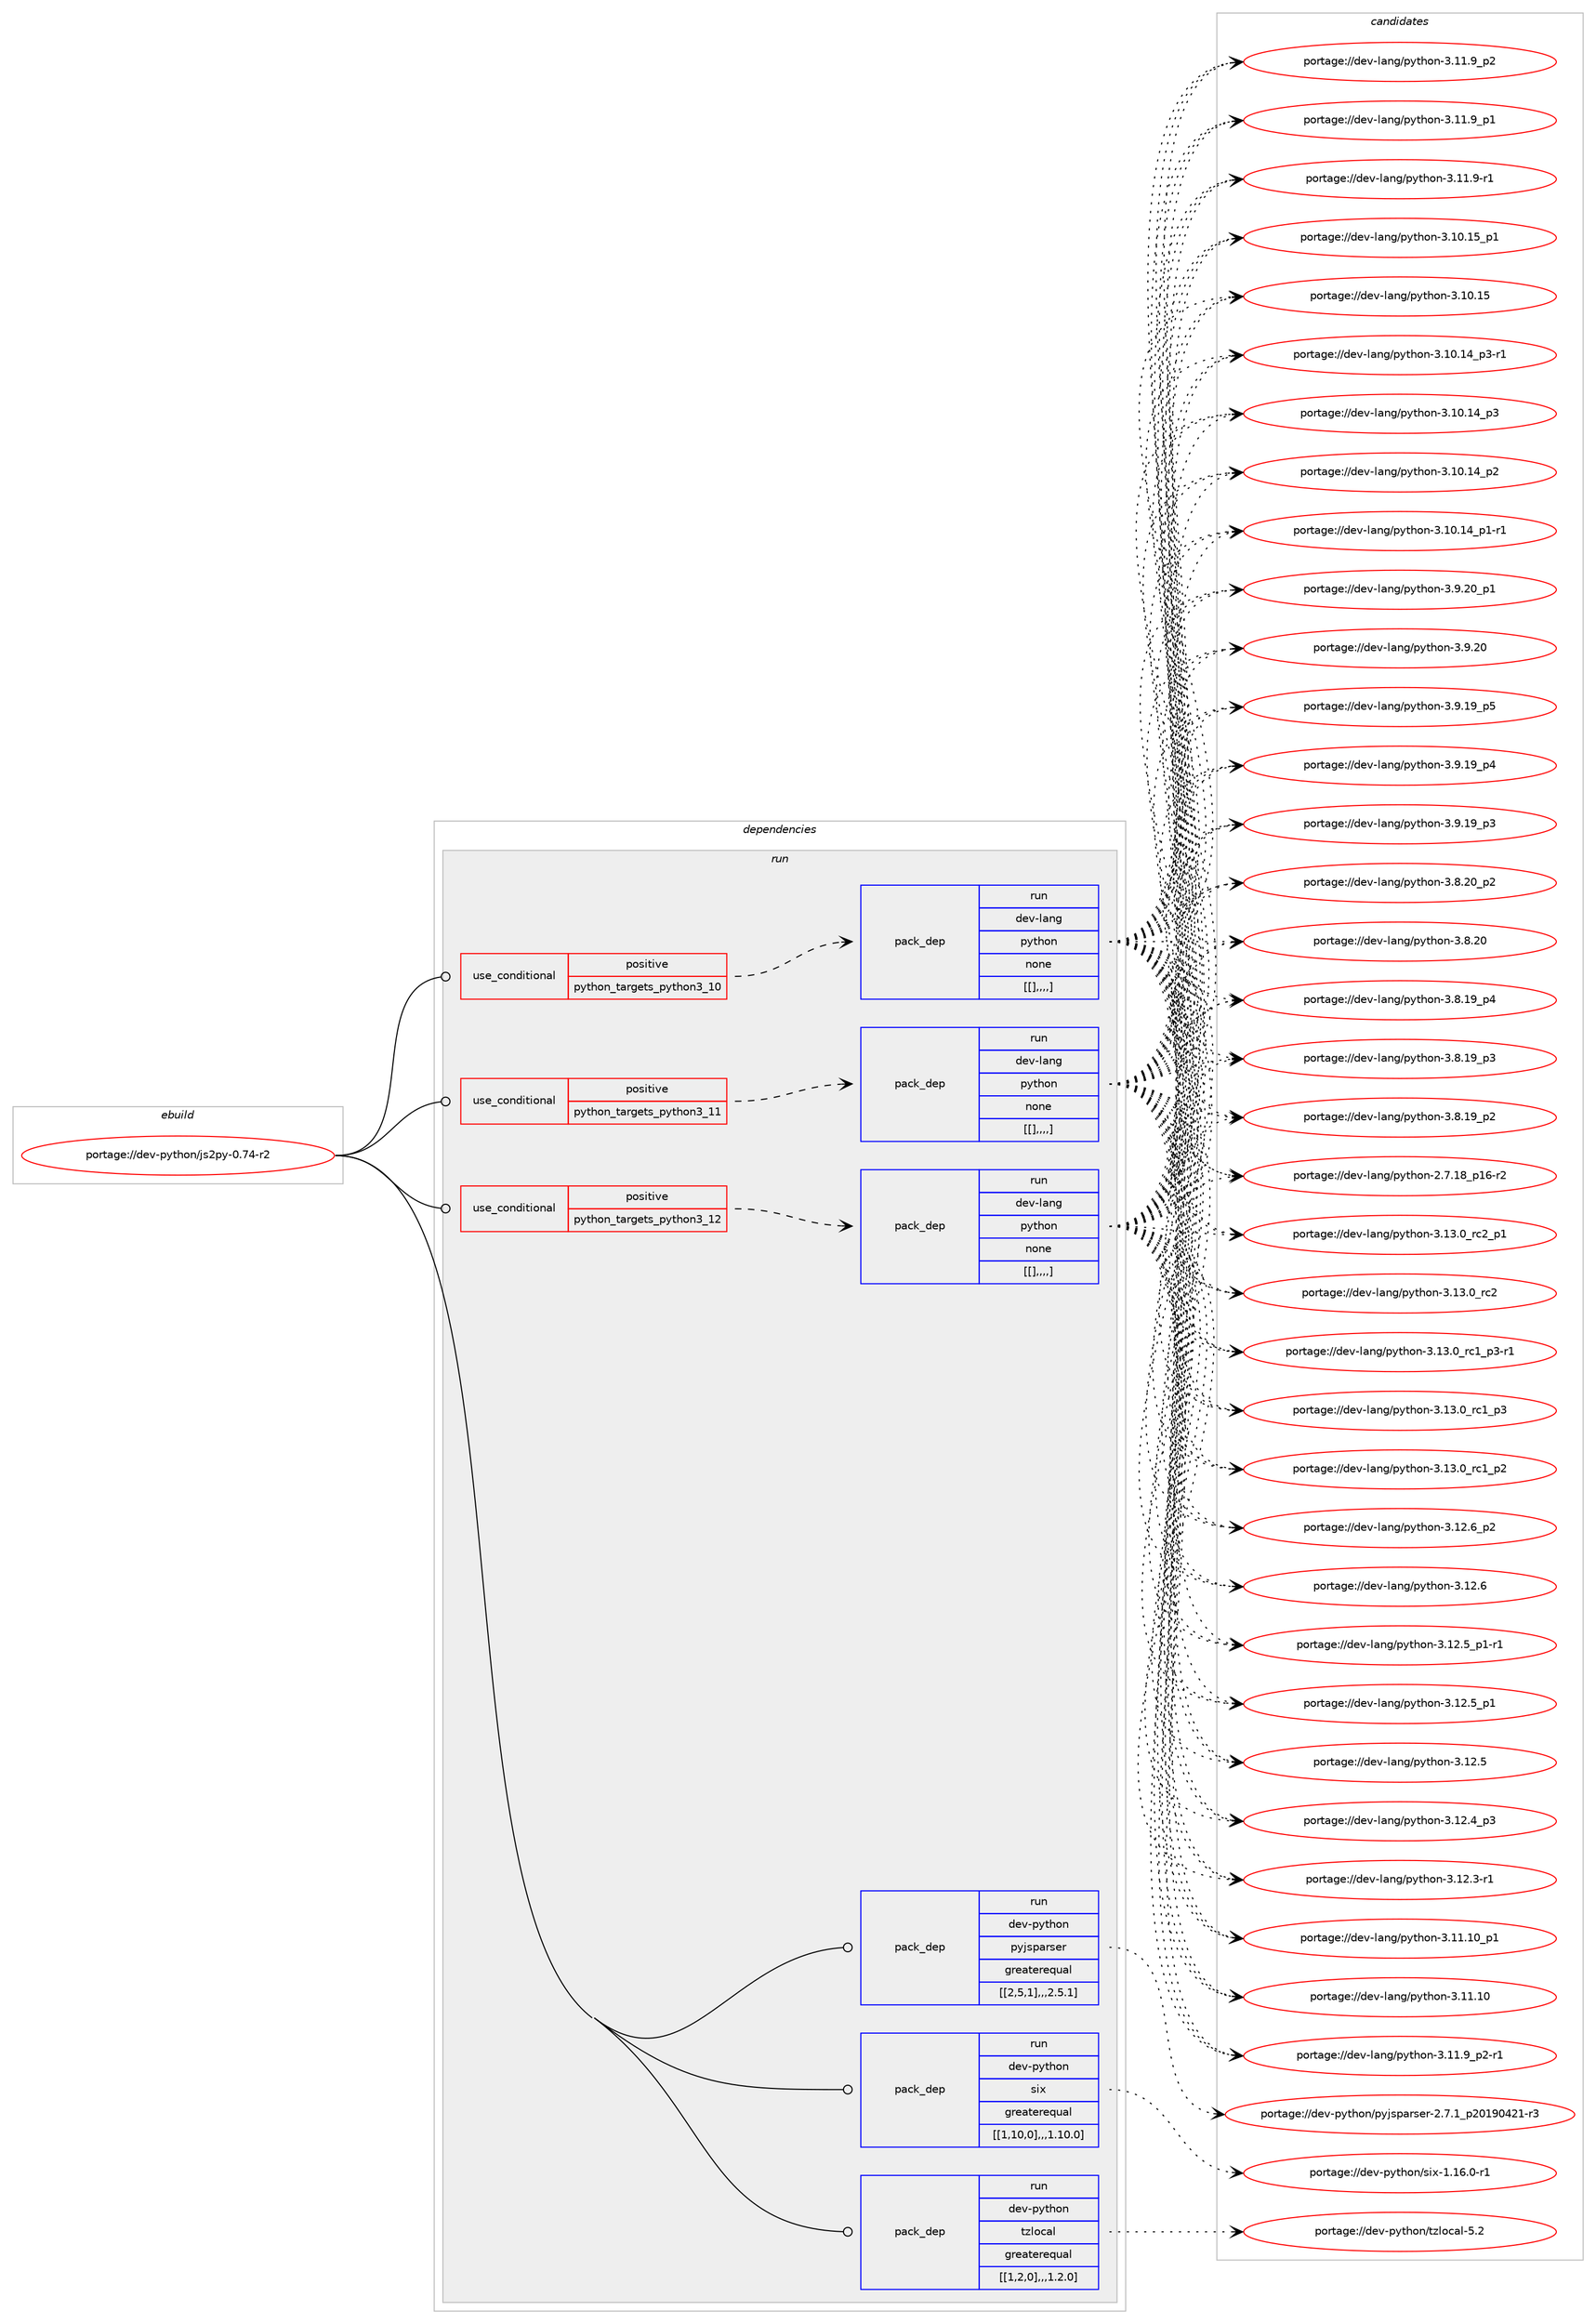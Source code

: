 digraph prolog {

# *************
# Graph options
# *************

newrank=true;
concentrate=true;
compound=true;
graph [rankdir=LR,fontname=Helvetica,fontsize=10,ranksep=1.5];#, ranksep=2.5, nodesep=0.2];
edge  [arrowhead=vee];
node  [fontname=Helvetica,fontsize=10];

# **********
# The ebuild
# **********

subgraph cluster_leftcol {
color=gray;
label=<<i>ebuild</i>>;
id [label="portage://dev-python/js2py-0.74-r2", color=red, width=4, href="../dev-python/js2py-0.74-r2.svg"];
}

# ****************
# The dependencies
# ****************

subgraph cluster_midcol {
color=gray;
label=<<i>dependencies</i>>;
subgraph cluster_compile {
fillcolor="#eeeeee";
style=filled;
label=<<i>compile</i>>;
}
subgraph cluster_compileandrun {
fillcolor="#eeeeee";
style=filled;
label=<<i>compile and run</i>>;
}
subgraph cluster_run {
fillcolor="#eeeeee";
style=filled;
label=<<i>run</i>>;
subgraph cond35064 {
dependency150822 [label=<<TABLE BORDER="0" CELLBORDER="1" CELLSPACING="0" CELLPADDING="4"><TR><TD ROWSPAN="3" CELLPADDING="10">use_conditional</TD></TR><TR><TD>positive</TD></TR><TR><TD>python_targets_python3_10</TD></TR></TABLE>>, shape=none, color=red];
subgraph pack114544 {
dependency150823 [label=<<TABLE BORDER="0" CELLBORDER="1" CELLSPACING="0" CELLPADDING="4" WIDTH="220"><TR><TD ROWSPAN="6" CELLPADDING="30">pack_dep</TD></TR><TR><TD WIDTH="110">run</TD></TR><TR><TD>dev-lang</TD></TR><TR><TD>python</TD></TR><TR><TD>none</TD></TR><TR><TD>[[],,,,]</TD></TR></TABLE>>, shape=none, color=blue];
}
dependency150822:e -> dependency150823:w [weight=20,style="dashed",arrowhead="vee"];
}
id:e -> dependency150822:w [weight=20,style="solid",arrowhead="odot"];
subgraph cond35065 {
dependency150824 [label=<<TABLE BORDER="0" CELLBORDER="1" CELLSPACING="0" CELLPADDING="4"><TR><TD ROWSPAN="3" CELLPADDING="10">use_conditional</TD></TR><TR><TD>positive</TD></TR><TR><TD>python_targets_python3_11</TD></TR></TABLE>>, shape=none, color=red];
subgraph pack114545 {
dependency150825 [label=<<TABLE BORDER="0" CELLBORDER="1" CELLSPACING="0" CELLPADDING="4" WIDTH="220"><TR><TD ROWSPAN="6" CELLPADDING="30">pack_dep</TD></TR><TR><TD WIDTH="110">run</TD></TR><TR><TD>dev-lang</TD></TR><TR><TD>python</TD></TR><TR><TD>none</TD></TR><TR><TD>[[],,,,]</TD></TR></TABLE>>, shape=none, color=blue];
}
dependency150824:e -> dependency150825:w [weight=20,style="dashed",arrowhead="vee"];
}
id:e -> dependency150824:w [weight=20,style="solid",arrowhead="odot"];
subgraph cond35066 {
dependency150826 [label=<<TABLE BORDER="0" CELLBORDER="1" CELLSPACING="0" CELLPADDING="4"><TR><TD ROWSPAN="3" CELLPADDING="10">use_conditional</TD></TR><TR><TD>positive</TD></TR><TR><TD>python_targets_python3_12</TD></TR></TABLE>>, shape=none, color=red];
subgraph pack114546 {
dependency150827 [label=<<TABLE BORDER="0" CELLBORDER="1" CELLSPACING="0" CELLPADDING="4" WIDTH="220"><TR><TD ROWSPAN="6" CELLPADDING="30">pack_dep</TD></TR><TR><TD WIDTH="110">run</TD></TR><TR><TD>dev-lang</TD></TR><TR><TD>python</TD></TR><TR><TD>none</TD></TR><TR><TD>[[],,,,]</TD></TR></TABLE>>, shape=none, color=blue];
}
dependency150826:e -> dependency150827:w [weight=20,style="dashed",arrowhead="vee"];
}
id:e -> dependency150826:w [weight=20,style="solid",arrowhead="odot"];
subgraph pack114547 {
dependency150828 [label=<<TABLE BORDER="0" CELLBORDER="1" CELLSPACING="0" CELLPADDING="4" WIDTH="220"><TR><TD ROWSPAN="6" CELLPADDING="30">pack_dep</TD></TR><TR><TD WIDTH="110">run</TD></TR><TR><TD>dev-python</TD></TR><TR><TD>pyjsparser</TD></TR><TR><TD>greaterequal</TD></TR><TR><TD>[[2,5,1],,,2.5.1]</TD></TR></TABLE>>, shape=none, color=blue];
}
id:e -> dependency150828:w [weight=20,style="solid",arrowhead="odot"];
subgraph pack114548 {
dependency150829 [label=<<TABLE BORDER="0" CELLBORDER="1" CELLSPACING="0" CELLPADDING="4" WIDTH="220"><TR><TD ROWSPAN="6" CELLPADDING="30">pack_dep</TD></TR><TR><TD WIDTH="110">run</TD></TR><TR><TD>dev-python</TD></TR><TR><TD>six</TD></TR><TR><TD>greaterequal</TD></TR><TR><TD>[[1,10,0],,,1.10.0]</TD></TR></TABLE>>, shape=none, color=blue];
}
id:e -> dependency150829:w [weight=20,style="solid",arrowhead="odot"];
subgraph pack114549 {
dependency150830 [label=<<TABLE BORDER="0" CELLBORDER="1" CELLSPACING="0" CELLPADDING="4" WIDTH="220"><TR><TD ROWSPAN="6" CELLPADDING="30">pack_dep</TD></TR><TR><TD WIDTH="110">run</TD></TR><TR><TD>dev-python</TD></TR><TR><TD>tzlocal</TD></TR><TR><TD>greaterequal</TD></TR><TR><TD>[[1,2,0],,,1.2.0]</TD></TR></TABLE>>, shape=none, color=blue];
}
id:e -> dependency150830:w [weight=20,style="solid",arrowhead="odot"];
}
}

# **************
# The candidates
# **************

subgraph cluster_choices {
rank=same;
color=gray;
label=<<i>candidates</i>>;

subgraph choice114544 {
color=black;
nodesep=1;
choice100101118451089711010347112121116104111110455146495146489511499509511249 [label="portage://dev-lang/python-3.13.0_rc2_p1", color=red, width=4,href="../dev-lang/python-3.13.0_rc2_p1.svg"];
choice10010111845108971101034711212111610411111045514649514648951149950 [label="portage://dev-lang/python-3.13.0_rc2", color=red, width=4,href="../dev-lang/python-3.13.0_rc2.svg"];
choice1001011184510897110103471121211161041111104551464951464895114994995112514511449 [label="portage://dev-lang/python-3.13.0_rc1_p3-r1", color=red, width=4,href="../dev-lang/python-3.13.0_rc1_p3-r1.svg"];
choice100101118451089711010347112121116104111110455146495146489511499499511251 [label="portage://dev-lang/python-3.13.0_rc1_p3", color=red, width=4,href="../dev-lang/python-3.13.0_rc1_p3.svg"];
choice100101118451089711010347112121116104111110455146495146489511499499511250 [label="portage://dev-lang/python-3.13.0_rc1_p2", color=red, width=4,href="../dev-lang/python-3.13.0_rc1_p2.svg"];
choice100101118451089711010347112121116104111110455146495046549511250 [label="portage://dev-lang/python-3.12.6_p2", color=red, width=4,href="../dev-lang/python-3.12.6_p2.svg"];
choice10010111845108971101034711212111610411111045514649504654 [label="portage://dev-lang/python-3.12.6", color=red, width=4,href="../dev-lang/python-3.12.6.svg"];
choice1001011184510897110103471121211161041111104551464950465395112494511449 [label="portage://dev-lang/python-3.12.5_p1-r1", color=red, width=4,href="../dev-lang/python-3.12.5_p1-r1.svg"];
choice100101118451089711010347112121116104111110455146495046539511249 [label="portage://dev-lang/python-3.12.5_p1", color=red, width=4,href="../dev-lang/python-3.12.5_p1.svg"];
choice10010111845108971101034711212111610411111045514649504653 [label="portage://dev-lang/python-3.12.5", color=red, width=4,href="../dev-lang/python-3.12.5.svg"];
choice100101118451089711010347112121116104111110455146495046529511251 [label="portage://dev-lang/python-3.12.4_p3", color=red, width=4,href="../dev-lang/python-3.12.4_p3.svg"];
choice100101118451089711010347112121116104111110455146495046514511449 [label="portage://dev-lang/python-3.12.3-r1", color=red, width=4,href="../dev-lang/python-3.12.3-r1.svg"];
choice10010111845108971101034711212111610411111045514649494649489511249 [label="portage://dev-lang/python-3.11.10_p1", color=red, width=4,href="../dev-lang/python-3.11.10_p1.svg"];
choice1001011184510897110103471121211161041111104551464949464948 [label="portage://dev-lang/python-3.11.10", color=red, width=4,href="../dev-lang/python-3.11.10.svg"];
choice1001011184510897110103471121211161041111104551464949465795112504511449 [label="portage://dev-lang/python-3.11.9_p2-r1", color=red, width=4,href="../dev-lang/python-3.11.9_p2-r1.svg"];
choice100101118451089711010347112121116104111110455146494946579511250 [label="portage://dev-lang/python-3.11.9_p2", color=red, width=4,href="../dev-lang/python-3.11.9_p2.svg"];
choice100101118451089711010347112121116104111110455146494946579511249 [label="portage://dev-lang/python-3.11.9_p1", color=red, width=4,href="../dev-lang/python-3.11.9_p1.svg"];
choice100101118451089711010347112121116104111110455146494946574511449 [label="portage://dev-lang/python-3.11.9-r1", color=red, width=4,href="../dev-lang/python-3.11.9-r1.svg"];
choice10010111845108971101034711212111610411111045514649484649539511249 [label="portage://dev-lang/python-3.10.15_p1", color=red, width=4,href="../dev-lang/python-3.10.15_p1.svg"];
choice1001011184510897110103471121211161041111104551464948464953 [label="portage://dev-lang/python-3.10.15", color=red, width=4,href="../dev-lang/python-3.10.15.svg"];
choice100101118451089711010347112121116104111110455146494846495295112514511449 [label="portage://dev-lang/python-3.10.14_p3-r1", color=red, width=4,href="../dev-lang/python-3.10.14_p3-r1.svg"];
choice10010111845108971101034711212111610411111045514649484649529511251 [label="portage://dev-lang/python-3.10.14_p3", color=red, width=4,href="../dev-lang/python-3.10.14_p3.svg"];
choice10010111845108971101034711212111610411111045514649484649529511250 [label="portage://dev-lang/python-3.10.14_p2", color=red, width=4,href="../dev-lang/python-3.10.14_p2.svg"];
choice100101118451089711010347112121116104111110455146494846495295112494511449 [label="portage://dev-lang/python-3.10.14_p1-r1", color=red, width=4,href="../dev-lang/python-3.10.14_p1-r1.svg"];
choice100101118451089711010347112121116104111110455146574650489511249 [label="portage://dev-lang/python-3.9.20_p1", color=red, width=4,href="../dev-lang/python-3.9.20_p1.svg"];
choice10010111845108971101034711212111610411111045514657465048 [label="portage://dev-lang/python-3.9.20", color=red, width=4,href="../dev-lang/python-3.9.20.svg"];
choice100101118451089711010347112121116104111110455146574649579511253 [label="portage://dev-lang/python-3.9.19_p5", color=red, width=4,href="../dev-lang/python-3.9.19_p5.svg"];
choice100101118451089711010347112121116104111110455146574649579511252 [label="portage://dev-lang/python-3.9.19_p4", color=red, width=4,href="../dev-lang/python-3.9.19_p4.svg"];
choice100101118451089711010347112121116104111110455146574649579511251 [label="portage://dev-lang/python-3.9.19_p3", color=red, width=4,href="../dev-lang/python-3.9.19_p3.svg"];
choice100101118451089711010347112121116104111110455146564650489511250 [label="portage://dev-lang/python-3.8.20_p2", color=red, width=4,href="../dev-lang/python-3.8.20_p2.svg"];
choice10010111845108971101034711212111610411111045514656465048 [label="portage://dev-lang/python-3.8.20", color=red, width=4,href="../dev-lang/python-3.8.20.svg"];
choice100101118451089711010347112121116104111110455146564649579511252 [label="portage://dev-lang/python-3.8.19_p4", color=red, width=4,href="../dev-lang/python-3.8.19_p4.svg"];
choice100101118451089711010347112121116104111110455146564649579511251 [label="portage://dev-lang/python-3.8.19_p3", color=red, width=4,href="../dev-lang/python-3.8.19_p3.svg"];
choice100101118451089711010347112121116104111110455146564649579511250 [label="portage://dev-lang/python-3.8.19_p2", color=red, width=4,href="../dev-lang/python-3.8.19_p2.svg"];
choice100101118451089711010347112121116104111110455046554649569511249544511450 [label="portage://dev-lang/python-2.7.18_p16-r2", color=red, width=4,href="../dev-lang/python-2.7.18_p16-r2.svg"];
dependency150823:e -> choice100101118451089711010347112121116104111110455146495146489511499509511249:w [style=dotted,weight="100"];
dependency150823:e -> choice10010111845108971101034711212111610411111045514649514648951149950:w [style=dotted,weight="100"];
dependency150823:e -> choice1001011184510897110103471121211161041111104551464951464895114994995112514511449:w [style=dotted,weight="100"];
dependency150823:e -> choice100101118451089711010347112121116104111110455146495146489511499499511251:w [style=dotted,weight="100"];
dependency150823:e -> choice100101118451089711010347112121116104111110455146495146489511499499511250:w [style=dotted,weight="100"];
dependency150823:e -> choice100101118451089711010347112121116104111110455146495046549511250:w [style=dotted,weight="100"];
dependency150823:e -> choice10010111845108971101034711212111610411111045514649504654:w [style=dotted,weight="100"];
dependency150823:e -> choice1001011184510897110103471121211161041111104551464950465395112494511449:w [style=dotted,weight="100"];
dependency150823:e -> choice100101118451089711010347112121116104111110455146495046539511249:w [style=dotted,weight="100"];
dependency150823:e -> choice10010111845108971101034711212111610411111045514649504653:w [style=dotted,weight="100"];
dependency150823:e -> choice100101118451089711010347112121116104111110455146495046529511251:w [style=dotted,weight="100"];
dependency150823:e -> choice100101118451089711010347112121116104111110455146495046514511449:w [style=dotted,weight="100"];
dependency150823:e -> choice10010111845108971101034711212111610411111045514649494649489511249:w [style=dotted,weight="100"];
dependency150823:e -> choice1001011184510897110103471121211161041111104551464949464948:w [style=dotted,weight="100"];
dependency150823:e -> choice1001011184510897110103471121211161041111104551464949465795112504511449:w [style=dotted,weight="100"];
dependency150823:e -> choice100101118451089711010347112121116104111110455146494946579511250:w [style=dotted,weight="100"];
dependency150823:e -> choice100101118451089711010347112121116104111110455146494946579511249:w [style=dotted,weight="100"];
dependency150823:e -> choice100101118451089711010347112121116104111110455146494946574511449:w [style=dotted,weight="100"];
dependency150823:e -> choice10010111845108971101034711212111610411111045514649484649539511249:w [style=dotted,weight="100"];
dependency150823:e -> choice1001011184510897110103471121211161041111104551464948464953:w [style=dotted,weight="100"];
dependency150823:e -> choice100101118451089711010347112121116104111110455146494846495295112514511449:w [style=dotted,weight="100"];
dependency150823:e -> choice10010111845108971101034711212111610411111045514649484649529511251:w [style=dotted,weight="100"];
dependency150823:e -> choice10010111845108971101034711212111610411111045514649484649529511250:w [style=dotted,weight="100"];
dependency150823:e -> choice100101118451089711010347112121116104111110455146494846495295112494511449:w [style=dotted,weight="100"];
dependency150823:e -> choice100101118451089711010347112121116104111110455146574650489511249:w [style=dotted,weight="100"];
dependency150823:e -> choice10010111845108971101034711212111610411111045514657465048:w [style=dotted,weight="100"];
dependency150823:e -> choice100101118451089711010347112121116104111110455146574649579511253:w [style=dotted,weight="100"];
dependency150823:e -> choice100101118451089711010347112121116104111110455146574649579511252:w [style=dotted,weight="100"];
dependency150823:e -> choice100101118451089711010347112121116104111110455146574649579511251:w [style=dotted,weight="100"];
dependency150823:e -> choice100101118451089711010347112121116104111110455146564650489511250:w [style=dotted,weight="100"];
dependency150823:e -> choice10010111845108971101034711212111610411111045514656465048:w [style=dotted,weight="100"];
dependency150823:e -> choice100101118451089711010347112121116104111110455146564649579511252:w [style=dotted,weight="100"];
dependency150823:e -> choice100101118451089711010347112121116104111110455146564649579511251:w [style=dotted,weight="100"];
dependency150823:e -> choice100101118451089711010347112121116104111110455146564649579511250:w [style=dotted,weight="100"];
dependency150823:e -> choice100101118451089711010347112121116104111110455046554649569511249544511450:w [style=dotted,weight="100"];
}
subgraph choice114545 {
color=black;
nodesep=1;
choice100101118451089711010347112121116104111110455146495146489511499509511249 [label="portage://dev-lang/python-3.13.0_rc2_p1", color=red, width=4,href="../dev-lang/python-3.13.0_rc2_p1.svg"];
choice10010111845108971101034711212111610411111045514649514648951149950 [label="portage://dev-lang/python-3.13.0_rc2", color=red, width=4,href="../dev-lang/python-3.13.0_rc2.svg"];
choice1001011184510897110103471121211161041111104551464951464895114994995112514511449 [label="portage://dev-lang/python-3.13.0_rc1_p3-r1", color=red, width=4,href="../dev-lang/python-3.13.0_rc1_p3-r1.svg"];
choice100101118451089711010347112121116104111110455146495146489511499499511251 [label="portage://dev-lang/python-3.13.0_rc1_p3", color=red, width=4,href="../dev-lang/python-3.13.0_rc1_p3.svg"];
choice100101118451089711010347112121116104111110455146495146489511499499511250 [label="portage://dev-lang/python-3.13.0_rc1_p2", color=red, width=4,href="../dev-lang/python-3.13.0_rc1_p2.svg"];
choice100101118451089711010347112121116104111110455146495046549511250 [label="portage://dev-lang/python-3.12.6_p2", color=red, width=4,href="../dev-lang/python-3.12.6_p2.svg"];
choice10010111845108971101034711212111610411111045514649504654 [label="portage://dev-lang/python-3.12.6", color=red, width=4,href="../dev-lang/python-3.12.6.svg"];
choice1001011184510897110103471121211161041111104551464950465395112494511449 [label="portage://dev-lang/python-3.12.5_p1-r1", color=red, width=4,href="../dev-lang/python-3.12.5_p1-r1.svg"];
choice100101118451089711010347112121116104111110455146495046539511249 [label="portage://dev-lang/python-3.12.5_p1", color=red, width=4,href="../dev-lang/python-3.12.5_p1.svg"];
choice10010111845108971101034711212111610411111045514649504653 [label="portage://dev-lang/python-3.12.5", color=red, width=4,href="../dev-lang/python-3.12.5.svg"];
choice100101118451089711010347112121116104111110455146495046529511251 [label="portage://dev-lang/python-3.12.4_p3", color=red, width=4,href="../dev-lang/python-3.12.4_p3.svg"];
choice100101118451089711010347112121116104111110455146495046514511449 [label="portage://dev-lang/python-3.12.3-r1", color=red, width=4,href="../dev-lang/python-3.12.3-r1.svg"];
choice10010111845108971101034711212111610411111045514649494649489511249 [label="portage://dev-lang/python-3.11.10_p1", color=red, width=4,href="../dev-lang/python-3.11.10_p1.svg"];
choice1001011184510897110103471121211161041111104551464949464948 [label="portage://dev-lang/python-3.11.10", color=red, width=4,href="../dev-lang/python-3.11.10.svg"];
choice1001011184510897110103471121211161041111104551464949465795112504511449 [label="portage://dev-lang/python-3.11.9_p2-r1", color=red, width=4,href="../dev-lang/python-3.11.9_p2-r1.svg"];
choice100101118451089711010347112121116104111110455146494946579511250 [label="portage://dev-lang/python-3.11.9_p2", color=red, width=4,href="../dev-lang/python-3.11.9_p2.svg"];
choice100101118451089711010347112121116104111110455146494946579511249 [label="portage://dev-lang/python-3.11.9_p1", color=red, width=4,href="../dev-lang/python-3.11.9_p1.svg"];
choice100101118451089711010347112121116104111110455146494946574511449 [label="portage://dev-lang/python-3.11.9-r1", color=red, width=4,href="../dev-lang/python-3.11.9-r1.svg"];
choice10010111845108971101034711212111610411111045514649484649539511249 [label="portage://dev-lang/python-3.10.15_p1", color=red, width=4,href="../dev-lang/python-3.10.15_p1.svg"];
choice1001011184510897110103471121211161041111104551464948464953 [label="portage://dev-lang/python-3.10.15", color=red, width=4,href="../dev-lang/python-3.10.15.svg"];
choice100101118451089711010347112121116104111110455146494846495295112514511449 [label="portage://dev-lang/python-3.10.14_p3-r1", color=red, width=4,href="../dev-lang/python-3.10.14_p3-r1.svg"];
choice10010111845108971101034711212111610411111045514649484649529511251 [label="portage://dev-lang/python-3.10.14_p3", color=red, width=4,href="../dev-lang/python-3.10.14_p3.svg"];
choice10010111845108971101034711212111610411111045514649484649529511250 [label="portage://dev-lang/python-3.10.14_p2", color=red, width=4,href="../dev-lang/python-3.10.14_p2.svg"];
choice100101118451089711010347112121116104111110455146494846495295112494511449 [label="portage://dev-lang/python-3.10.14_p1-r1", color=red, width=4,href="../dev-lang/python-3.10.14_p1-r1.svg"];
choice100101118451089711010347112121116104111110455146574650489511249 [label="portage://dev-lang/python-3.9.20_p1", color=red, width=4,href="../dev-lang/python-3.9.20_p1.svg"];
choice10010111845108971101034711212111610411111045514657465048 [label="portage://dev-lang/python-3.9.20", color=red, width=4,href="../dev-lang/python-3.9.20.svg"];
choice100101118451089711010347112121116104111110455146574649579511253 [label="portage://dev-lang/python-3.9.19_p5", color=red, width=4,href="../dev-lang/python-3.9.19_p5.svg"];
choice100101118451089711010347112121116104111110455146574649579511252 [label="portage://dev-lang/python-3.9.19_p4", color=red, width=4,href="../dev-lang/python-3.9.19_p4.svg"];
choice100101118451089711010347112121116104111110455146574649579511251 [label="portage://dev-lang/python-3.9.19_p3", color=red, width=4,href="../dev-lang/python-3.9.19_p3.svg"];
choice100101118451089711010347112121116104111110455146564650489511250 [label="portage://dev-lang/python-3.8.20_p2", color=red, width=4,href="../dev-lang/python-3.8.20_p2.svg"];
choice10010111845108971101034711212111610411111045514656465048 [label="portage://dev-lang/python-3.8.20", color=red, width=4,href="../dev-lang/python-3.8.20.svg"];
choice100101118451089711010347112121116104111110455146564649579511252 [label="portage://dev-lang/python-3.8.19_p4", color=red, width=4,href="../dev-lang/python-3.8.19_p4.svg"];
choice100101118451089711010347112121116104111110455146564649579511251 [label="portage://dev-lang/python-3.8.19_p3", color=red, width=4,href="../dev-lang/python-3.8.19_p3.svg"];
choice100101118451089711010347112121116104111110455146564649579511250 [label="portage://dev-lang/python-3.8.19_p2", color=red, width=4,href="../dev-lang/python-3.8.19_p2.svg"];
choice100101118451089711010347112121116104111110455046554649569511249544511450 [label="portage://dev-lang/python-2.7.18_p16-r2", color=red, width=4,href="../dev-lang/python-2.7.18_p16-r2.svg"];
dependency150825:e -> choice100101118451089711010347112121116104111110455146495146489511499509511249:w [style=dotted,weight="100"];
dependency150825:e -> choice10010111845108971101034711212111610411111045514649514648951149950:w [style=dotted,weight="100"];
dependency150825:e -> choice1001011184510897110103471121211161041111104551464951464895114994995112514511449:w [style=dotted,weight="100"];
dependency150825:e -> choice100101118451089711010347112121116104111110455146495146489511499499511251:w [style=dotted,weight="100"];
dependency150825:e -> choice100101118451089711010347112121116104111110455146495146489511499499511250:w [style=dotted,weight="100"];
dependency150825:e -> choice100101118451089711010347112121116104111110455146495046549511250:w [style=dotted,weight="100"];
dependency150825:e -> choice10010111845108971101034711212111610411111045514649504654:w [style=dotted,weight="100"];
dependency150825:e -> choice1001011184510897110103471121211161041111104551464950465395112494511449:w [style=dotted,weight="100"];
dependency150825:e -> choice100101118451089711010347112121116104111110455146495046539511249:w [style=dotted,weight="100"];
dependency150825:e -> choice10010111845108971101034711212111610411111045514649504653:w [style=dotted,weight="100"];
dependency150825:e -> choice100101118451089711010347112121116104111110455146495046529511251:w [style=dotted,weight="100"];
dependency150825:e -> choice100101118451089711010347112121116104111110455146495046514511449:w [style=dotted,weight="100"];
dependency150825:e -> choice10010111845108971101034711212111610411111045514649494649489511249:w [style=dotted,weight="100"];
dependency150825:e -> choice1001011184510897110103471121211161041111104551464949464948:w [style=dotted,weight="100"];
dependency150825:e -> choice1001011184510897110103471121211161041111104551464949465795112504511449:w [style=dotted,weight="100"];
dependency150825:e -> choice100101118451089711010347112121116104111110455146494946579511250:w [style=dotted,weight="100"];
dependency150825:e -> choice100101118451089711010347112121116104111110455146494946579511249:w [style=dotted,weight="100"];
dependency150825:e -> choice100101118451089711010347112121116104111110455146494946574511449:w [style=dotted,weight="100"];
dependency150825:e -> choice10010111845108971101034711212111610411111045514649484649539511249:w [style=dotted,weight="100"];
dependency150825:e -> choice1001011184510897110103471121211161041111104551464948464953:w [style=dotted,weight="100"];
dependency150825:e -> choice100101118451089711010347112121116104111110455146494846495295112514511449:w [style=dotted,weight="100"];
dependency150825:e -> choice10010111845108971101034711212111610411111045514649484649529511251:w [style=dotted,weight="100"];
dependency150825:e -> choice10010111845108971101034711212111610411111045514649484649529511250:w [style=dotted,weight="100"];
dependency150825:e -> choice100101118451089711010347112121116104111110455146494846495295112494511449:w [style=dotted,weight="100"];
dependency150825:e -> choice100101118451089711010347112121116104111110455146574650489511249:w [style=dotted,weight="100"];
dependency150825:e -> choice10010111845108971101034711212111610411111045514657465048:w [style=dotted,weight="100"];
dependency150825:e -> choice100101118451089711010347112121116104111110455146574649579511253:w [style=dotted,weight="100"];
dependency150825:e -> choice100101118451089711010347112121116104111110455146574649579511252:w [style=dotted,weight="100"];
dependency150825:e -> choice100101118451089711010347112121116104111110455146574649579511251:w [style=dotted,weight="100"];
dependency150825:e -> choice100101118451089711010347112121116104111110455146564650489511250:w [style=dotted,weight="100"];
dependency150825:e -> choice10010111845108971101034711212111610411111045514656465048:w [style=dotted,weight="100"];
dependency150825:e -> choice100101118451089711010347112121116104111110455146564649579511252:w [style=dotted,weight="100"];
dependency150825:e -> choice100101118451089711010347112121116104111110455146564649579511251:w [style=dotted,weight="100"];
dependency150825:e -> choice100101118451089711010347112121116104111110455146564649579511250:w [style=dotted,weight="100"];
dependency150825:e -> choice100101118451089711010347112121116104111110455046554649569511249544511450:w [style=dotted,weight="100"];
}
subgraph choice114546 {
color=black;
nodesep=1;
choice100101118451089711010347112121116104111110455146495146489511499509511249 [label="portage://dev-lang/python-3.13.0_rc2_p1", color=red, width=4,href="../dev-lang/python-3.13.0_rc2_p1.svg"];
choice10010111845108971101034711212111610411111045514649514648951149950 [label="portage://dev-lang/python-3.13.0_rc2", color=red, width=4,href="../dev-lang/python-3.13.0_rc2.svg"];
choice1001011184510897110103471121211161041111104551464951464895114994995112514511449 [label="portage://dev-lang/python-3.13.0_rc1_p3-r1", color=red, width=4,href="../dev-lang/python-3.13.0_rc1_p3-r1.svg"];
choice100101118451089711010347112121116104111110455146495146489511499499511251 [label="portage://dev-lang/python-3.13.0_rc1_p3", color=red, width=4,href="../dev-lang/python-3.13.0_rc1_p3.svg"];
choice100101118451089711010347112121116104111110455146495146489511499499511250 [label="portage://dev-lang/python-3.13.0_rc1_p2", color=red, width=4,href="../dev-lang/python-3.13.0_rc1_p2.svg"];
choice100101118451089711010347112121116104111110455146495046549511250 [label="portage://dev-lang/python-3.12.6_p2", color=red, width=4,href="../dev-lang/python-3.12.6_p2.svg"];
choice10010111845108971101034711212111610411111045514649504654 [label="portage://dev-lang/python-3.12.6", color=red, width=4,href="../dev-lang/python-3.12.6.svg"];
choice1001011184510897110103471121211161041111104551464950465395112494511449 [label="portage://dev-lang/python-3.12.5_p1-r1", color=red, width=4,href="../dev-lang/python-3.12.5_p1-r1.svg"];
choice100101118451089711010347112121116104111110455146495046539511249 [label="portage://dev-lang/python-3.12.5_p1", color=red, width=4,href="../dev-lang/python-3.12.5_p1.svg"];
choice10010111845108971101034711212111610411111045514649504653 [label="portage://dev-lang/python-3.12.5", color=red, width=4,href="../dev-lang/python-3.12.5.svg"];
choice100101118451089711010347112121116104111110455146495046529511251 [label="portage://dev-lang/python-3.12.4_p3", color=red, width=4,href="../dev-lang/python-3.12.4_p3.svg"];
choice100101118451089711010347112121116104111110455146495046514511449 [label="portage://dev-lang/python-3.12.3-r1", color=red, width=4,href="../dev-lang/python-3.12.3-r1.svg"];
choice10010111845108971101034711212111610411111045514649494649489511249 [label="portage://dev-lang/python-3.11.10_p1", color=red, width=4,href="../dev-lang/python-3.11.10_p1.svg"];
choice1001011184510897110103471121211161041111104551464949464948 [label="portage://dev-lang/python-3.11.10", color=red, width=4,href="../dev-lang/python-3.11.10.svg"];
choice1001011184510897110103471121211161041111104551464949465795112504511449 [label="portage://dev-lang/python-3.11.9_p2-r1", color=red, width=4,href="../dev-lang/python-3.11.9_p2-r1.svg"];
choice100101118451089711010347112121116104111110455146494946579511250 [label="portage://dev-lang/python-3.11.9_p2", color=red, width=4,href="../dev-lang/python-3.11.9_p2.svg"];
choice100101118451089711010347112121116104111110455146494946579511249 [label="portage://dev-lang/python-3.11.9_p1", color=red, width=4,href="../dev-lang/python-3.11.9_p1.svg"];
choice100101118451089711010347112121116104111110455146494946574511449 [label="portage://dev-lang/python-3.11.9-r1", color=red, width=4,href="../dev-lang/python-3.11.9-r1.svg"];
choice10010111845108971101034711212111610411111045514649484649539511249 [label="portage://dev-lang/python-3.10.15_p1", color=red, width=4,href="../dev-lang/python-3.10.15_p1.svg"];
choice1001011184510897110103471121211161041111104551464948464953 [label="portage://dev-lang/python-3.10.15", color=red, width=4,href="../dev-lang/python-3.10.15.svg"];
choice100101118451089711010347112121116104111110455146494846495295112514511449 [label="portage://dev-lang/python-3.10.14_p3-r1", color=red, width=4,href="../dev-lang/python-3.10.14_p3-r1.svg"];
choice10010111845108971101034711212111610411111045514649484649529511251 [label="portage://dev-lang/python-3.10.14_p3", color=red, width=4,href="../dev-lang/python-3.10.14_p3.svg"];
choice10010111845108971101034711212111610411111045514649484649529511250 [label="portage://dev-lang/python-3.10.14_p2", color=red, width=4,href="../dev-lang/python-3.10.14_p2.svg"];
choice100101118451089711010347112121116104111110455146494846495295112494511449 [label="portage://dev-lang/python-3.10.14_p1-r1", color=red, width=4,href="../dev-lang/python-3.10.14_p1-r1.svg"];
choice100101118451089711010347112121116104111110455146574650489511249 [label="portage://dev-lang/python-3.9.20_p1", color=red, width=4,href="../dev-lang/python-3.9.20_p1.svg"];
choice10010111845108971101034711212111610411111045514657465048 [label="portage://dev-lang/python-3.9.20", color=red, width=4,href="../dev-lang/python-3.9.20.svg"];
choice100101118451089711010347112121116104111110455146574649579511253 [label="portage://dev-lang/python-3.9.19_p5", color=red, width=4,href="../dev-lang/python-3.9.19_p5.svg"];
choice100101118451089711010347112121116104111110455146574649579511252 [label="portage://dev-lang/python-3.9.19_p4", color=red, width=4,href="../dev-lang/python-3.9.19_p4.svg"];
choice100101118451089711010347112121116104111110455146574649579511251 [label="portage://dev-lang/python-3.9.19_p3", color=red, width=4,href="../dev-lang/python-3.9.19_p3.svg"];
choice100101118451089711010347112121116104111110455146564650489511250 [label="portage://dev-lang/python-3.8.20_p2", color=red, width=4,href="../dev-lang/python-3.8.20_p2.svg"];
choice10010111845108971101034711212111610411111045514656465048 [label="portage://dev-lang/python-3.8.20", color=red, width=4,href="../dev-lang/python-3.8.20.svg"];
choice100101118451089711010347112121116104111110455146564649579511252 [label="portage://dev-lang/python-3.8.19_p4", color=red, width=4,href="../dev-lang/python-3.8.19_p4.svg"];
choice100101118451089711010347112121116104111110455146564649579511251 [label="portage://dev-lang/python-3.8.19_p3", color=red, width=4,href="../dev-lang/python-3.8.19_p3.svg"];
choice100101118451089711010347112121116104111110455146564649579511250 [label="portage://dev-lang/python-3.8.19_p2", color=red, width=4,href="../dev-lang/python-3.8.19_p2.svg"];
choice100101118451089711010347112121116104111110455046554649569511249544511450 [label="portage://dev-lang/python-2.7.18_p16-r2", color=red, width=4,href="../dev-lang/python-2.7.18_p16-r2.svg"];
dependency150827:e -> choice100101118451089711010347112121116104111110455146495146489511499509511249:w [style=dotted,weight="100"];
dependency150827:e -> choice10010111845108971101034711212111610411111045514649514648951149950:w [style=dotted,weight="100"];
dependency150827:e -> choice1001011184510897110103471121211161041111104551464951464895114994995112514511449:w [style=dotted,weight="100"];
dependency150827:e -> choice100101118451089711010347112121116104111110455146495146489511499499511251:w [style=dotted,weight="100"];
dependency150827:e -> choice100101118451089711010347112121116104111110455146495146489511499499511250:w [style=dotted,weight="100"];
dependency150827:e -> choice100101118451089711010347112121116104111110455146495046549511250:w [style=dotted,weight="100"];
dependency150827:e -> choice10010111845108971101034711212111610411111045514649504654:w [style=dotted,weight="100"];
dependency150827:e -> choice1001011184510897110103471121211161041111104551464950465395112494511449:w [style=dotted,weight="100"];
dependency150827:e -> choice100101118451089711010347112121116104111110455146495046539511249:w [style=dotted,weight="100"];
dependency150827:e -> choice10010111845108971101034711212111610411111045514649504653:w [style=dotted,weight="100"];
dependency150827:e -> choice100101118451089711010347112121116104111110455146495046529511251:w [style=dotted,weight="100"];
dependency150827:e -> choice100101118451089711010347112121116104111110455146495046514511449:w [style=dotted,weight="100"];
dependency150827:e -> choice10010111845108971101034711212111610411111045514649494649489511249:w [style=dotted,weight="100"];
dependency150827:e -> choice1001011184510897110103471121211161041111104551464949464948:w [style=dotted,weight="100"];
dependency150827:e -> choice1001011184510897110103471121211161041111104551464949465795112504511449:w [style=dotted,weight="100"];
dependency150827:e -> choice100101118451089711010347112121116104111110455146494946579511250:w [style=dotted,weight="100"];
dependency150827:e -> choice100101118451089711010347112121116104111110455146494946579511249:w [style=dotted,weight="100"];
dependency150827:e -> choice100101118451089711010347112121116104111110455146494946574511449:w [style=dotted,weight="100"];
dependency150827:e -> choice10010111845108971101034711212111610411111045514649484649539511249:w [style=dotted,weight="100"];
dependency150827:e -> choice1001011184510897110103471121211161041111104551464948464953:w [style=dotted,weight="100"];
dependency150827:e -> choice100101118451089711010347112121116104111110455146494846495295112514511449:w [style=dotted,weight="100"];
dependency150827:e -> choice10010111845108971101034711212111610411111045514649484649529511251:w [style=dotted,weight="100"];
dependency150827:e -> choice10010111845108971101034711212111610411111045514649484649529511250:w [style=dotted,weight="100"];
dependency150827:e -> choice100101118451089711010347112121116104111110455146494846495295112494511449:w [style=dotted,weight="100"];
dependency150827:e -> choice100101118451089711010347112121116104111110455146574650489511249:w [style=dotted,weight="100"];
dependency150827:e -> choice10010111845108971101034711212111610411111045514657465048:w [style=dotted,weight="100"];
dependency150827:e -> choice100101118451089711010347112121116104111110455146574649579511253:w [style=dotted,weight="100"];
dependency150827:e -> choice100101118451089711010347112121116104111110455146574649579511252:w [style=dotted,weight="100"];
dependency150827:e -> choice100101118451089711010347112121116104111110455146574649579511251:w [style=dotted,weight="100"];
dependency150827:e -> choice100101118451089711010347112121116104111110455146564650489511250:w [style=dotted,weight="100"];
dependency150827:e -> choice10010111845108971101034711212111610411111045514656465048:w [style=dotted,weight="100"];
dependency150827:e -> choice100101118451089711010347112121116104111110455146564649579511252:w [style=dotted,weight="100"];
dependency150827:e -> choice100101118451089711010347112121116104111110455146564649579511251:w [style=dotted,weight="100"];
dependency150827:e -> choice100101118451089711010347112121116104111110455146564649579511250:w [style=dotted,weight="100"];
dependency150827:e -> choice100101118451089711010347112121116104111110455046554649569511249544511450:w [style=dotted,weight="100"];
}
subgraph choice114547 {
color=black;
nodesep=1;
choice1001011184511212111610411111047112121106115112971141151011144550465546499511250484957485250494511451 [label="portage://dev-python/pyjsparser-2.7.1_p20190421-r3", color=red, width=4,href="../dev-python/pyjsparser-2.7.1_p20190421-r3.svg"];
dependency150828:e -> choice1001011184511212111610411111047112121106115112971141151011144550465546499511250484957485250494511451:w [style=dotted,weight="100"];
}
subgraph choice114548 {
color=black;
nodesep=1;
choice1001011184511212111610411111047115105120454946495446484511449 [label="portage://dev-python/six-1.16.0-r1", color=red, width=4,href="../dev-python/six-1.16.0-r1.svg"];
dependency150829:e -> choice1001011184511212111610411111047115105120454946495446484511449:w [style=dotted,weight="100"];
}
subgraph choice114549 {
color=black;
nodesep=1;
choice1001011184511212111610411111047116122108111999710845534650 [label="portage://dev-python/tzlocal-5.2", color=red, width=4,href="../dev-python/tzlocal-5.2.svg"];
dependency150830:e -> choice1001011184511212111610411111047116122108111999710845534650:w [style=dotted,weight="100"];
}
}

}
